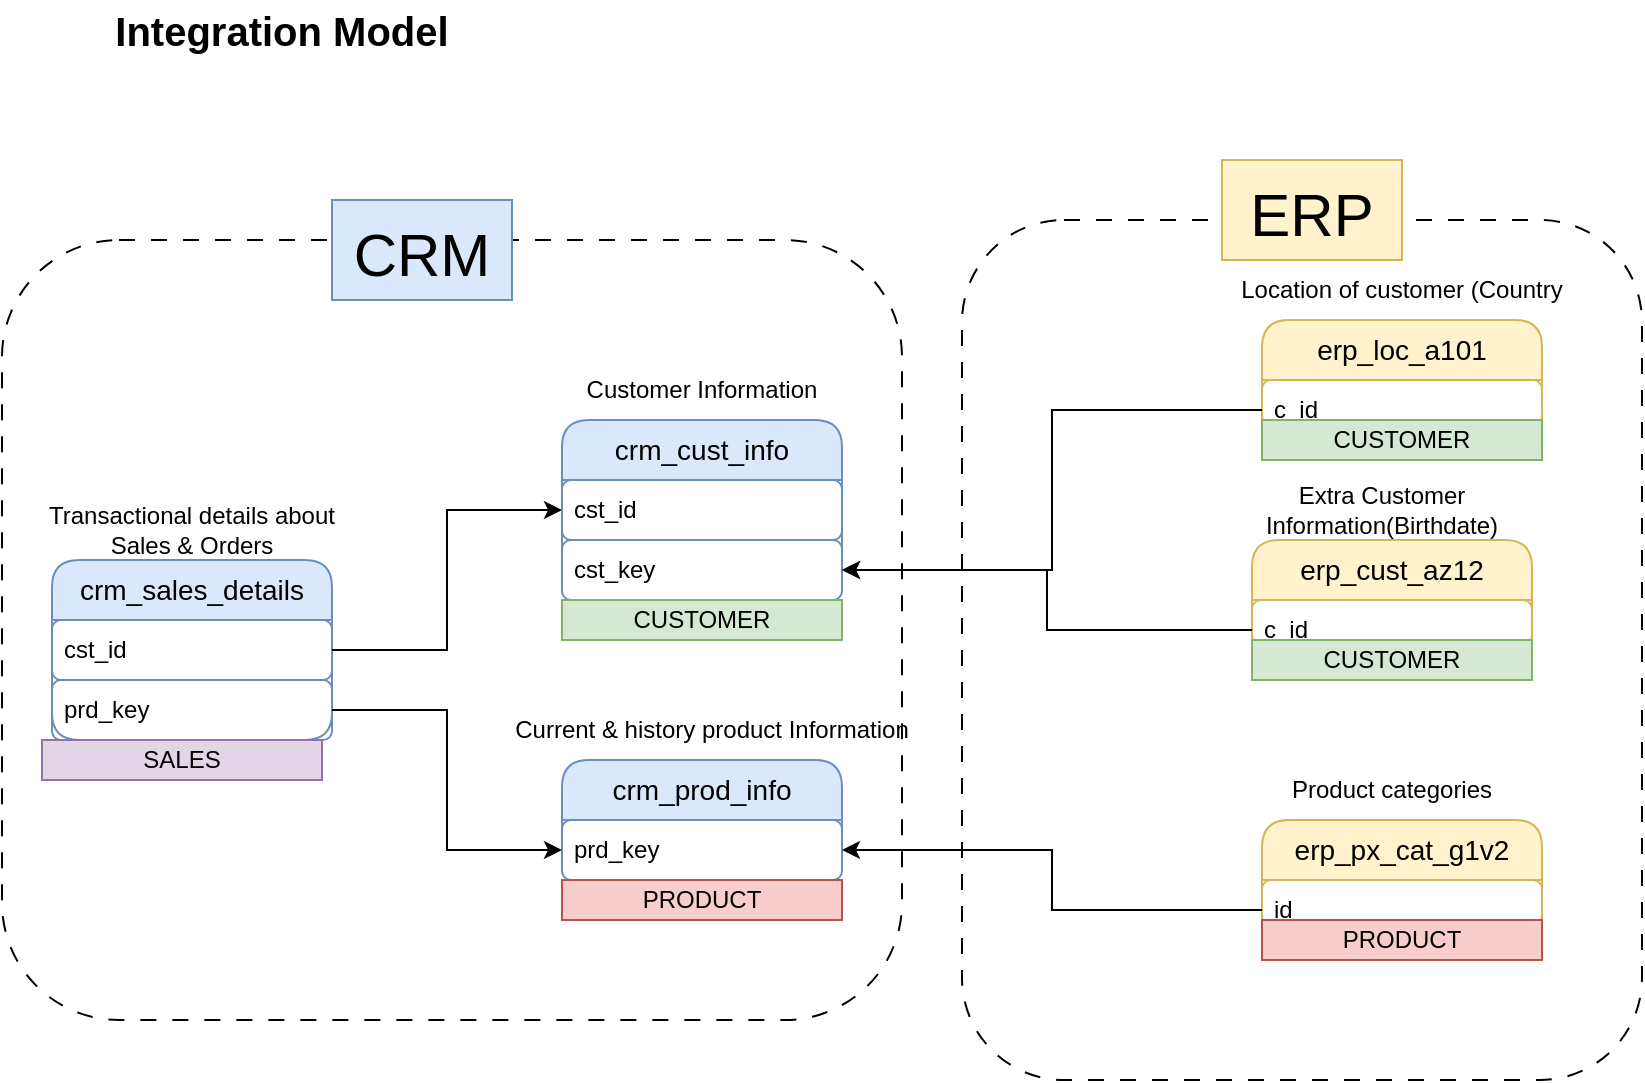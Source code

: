<mxfile version="27.0.9">
  <diagram name="Page-1" id="TMcRNsElJM2rpbJRsbFd">
    <mxGraphModel dx="786" dy="516" grid="1" gridSize="10" guides="1" tooltips="1" connect="1" arrows="1" fold="1" page="1" pageScale="1" pageWidth="850" pageHeight="1100" math="0" shadow="0">
      <root>
        <mxCell id="0" />
        <mxCell id="1" parent="0" />
        <mxCell id="hJUGiGXyyQgguyzbTfjI-1" value="&lt;font style=&quot;font-size: 14px;&quot;&gt;crm_cust_info&lt;/font&gt;" style="swimlane;fontStyle=0;childLayout=stackLayout;horizontal=1;startSize=30;horizontalStack=0;resizeParent=1;resizeParentMax=0;resizeLast=0;collapsible=1;marginBottom=0;whiteSpace=wrap;html=1;fillColor=#dae8fc;strokeColor=#6c8ebf;rounded=1;" parent="1" vertex="1">
          <mxGeometry x="290" y="280" width="140" height="90" as="geometry" />
        </mxCell>
        <mxCell id="hJUGiGXyyQgguyzbTfjI-2" value="cst_id" style="text;strokeColor=#6c8ebf;fillColor=default;align=left;verticalAlign=middle;spacingLeft=4;spacingRight=4;overflow=hidden;points=[[0,0.5],[1,0.5]];portConstraint=eastwest;rotatable=0;whiteSpace=wrap;html=1;rounded=1;" parent="hJUGiGXyyQgguyzbTfjI-1" vertex="1">
          <mxGeometry y="30" width="140" height="30" as="geometry" />
        </mxCell>
        <mxCell id="hJUGiGXyyQgguyzbTfjI-23" value="cst_key" style="text;strokeColor=#6c8ebf;fillColor=default;align=left;verticalAlign=middle;spacingLeft=4;spacingRight=4;overflow=hidden;points=[[0,0.5],[1,0.5]];portConstraint=eastwest;rotatable=0;whiteSpace=wrap;html=1;rounded=1;" parent="hJUGiGXyyQgguyzbTfjI-1" vertex="1">
          <mxGeometry y="60" width="140" height="30" as="geometry" />
        </mxCell>
        <mxCell id="hJUGiGXyyQgguyzbTfjI-5" value="Customer Information" style="text;html=1;align=center;verticalAlign=middle;whiteSpace=wrap;rounded=1;" parent="1" vertex="1">
          <mxGeometry x="300" y="250" width="120" height="30" as="geometry" />
        </mxCell>
        <mxCell id="hJUGiGXyyQgguyzbTfjI-6" value="&lt;font style=&quot;font-size: 14px;&quot;&gt;crm_prod_info&lt;/font&gt;" style="swimlane;fontStyle=0;childLayout=stackLayout;horizontal=1;startSize=30;horizontalStack=0;resizeParent=1;resizeParentMax=0;resizeLast=0;collapsible=1;marginBottom=0;whiteSpace=wrap;html=1;fillColor=#dae8fc;strokeColor=#6c8ebf;rounded=1;" parent="1" vertex="1">
          <mxGeometry x="290" y="450" width="140" height="60" as="geometry" />
        </mxCell>
        <mxCell id="hJUGiGXyyQgguyzbTfjI-7" value="prd_key" style="text;strokeColor=#6c8ebf;fillColor=default;align=left;verticalAlign=middle;spacingLeft=4;spacingRight=4;overflow=hidden;points=[[0,0.5],[1,0.5]];portConstraint=eastwest;rotatable=0;whiteSpace=wrap;html=1;rounded=1;" parent="hJUGiGXyyQgguyzbTfjI-6" vertex="1">
          <mxGeometry y="30" width="140" height="30" as="geometry" />
        </mxCell>
        <mxCell id="hJUGiGXyyQgguyzbTfjI-8" value="Current &amp;amp; history product Information" style="text;html=1;align=center;verticalAlign=middle;whiteSpace=wrap;rounded=0;" parent="1" vertex="1">
          <mxGeometry x="260" y="420" width="210" height="30" as="geometry" />
        </mxCell>
        <mxCell id="hJUGiGXyyQgguyzbTfjI-12" value="&lt;font style=&quot;font-size: 14px;&quot;&gt;crm_sales_details&lt;/font&gt;" style="swimlane;fontStyle=0;childLayout=stackLayout;horizontal=1;startSize=30;horizontalStack=0;resizeParent=1;resizeParentMax=0;resizeLast=0;collapsible=1;marginBottom=0;whiteSpace=wrap;html=1;fillColor=#dae8fc;strokeColor=#6c8ebf;rounded=1;" parent="1" vertex="1">
          <mxGeometry x="35" y="350" width="140" height="90" as="geometry" />
        </mxCell>
        <mxCell id="hJUGiGXyyQgguyzbTfjI-13" value="cst_id" style="text;strokeColor=#6c8ebf;fillColor=none;align=left;verticalAlign=middle;spacingLeft=4;spacingRight=4;overflow=hidden;points=[[0,0.5],[1,0.5]];portConstraint=eastwest;rotatable=0;whiteSpace=wrap;html=1;rounded=1;" parent="hJUGiGXyyQgguyzbTfjI-12" vertex="1">
          <mxGeometry y="30" width="140" height="30" as="geometry" />
        </mxCell>
        <mxCell id="hJUGiGXyyQgguyzbTfjI-17" value="prd_key" style="text;strokeColor=#6c8ebf;fillColor=none;align=left;verticalAlign=middle;spacingLeft=4;spacingRight=4;overflow=hidden;points=[[0,0.5],[1,0.5]];portConstraint=eastwest;rotatable=0;whiteSpace=wrap;html=1;rounded=1;" parent="hJUGiGXyyQgguyzbTfjI-12" vertex="1">
          <mxGeometry y="60" width="140" height="30" as="geometry" />
        </mxCell>
        <mxCell id="hJUGiGXyyQgguyzbTfjI-14" value="Transactional details about Sales &amp;amp; Orders" style="text;html=1;align=center;verticalAlign=middle;whiteSpace=wrap;rounded=0;" parent="1" vertex="1">
          <mxGeometry x="30" y="320" width="150" height="30" as="geometry" />
        </mxCell>
        <mxCell id="hJUGiGXyyQgguyzbTfjI-18" style="edgeStyle=orthogonalEdgeStyle;rounded=0;orthogonalLoop=1;jettySize=auto;html=1;entryX=0;entryY=0.5;entryDx=0;entryDy=0;" parent="1" source="hJUGiGXyyQgguyzbTfjI-13" target="hJUGiGXyyQgguyzbTfjI-2" edge="1">
          <mxGeometry relative="1" as="geometry" />
        </mxCell>
        <mxCell id="hJUGiGXyyQgguyzbTfjI-19" style="edgeStyle=orthogonalEdgeStyle;rounded=0;orthogonalLoop=1;jettySize=auto;html=1;entryX=0;entryY=0.75;entryDx=0;entryDy=0;" parent="1" source="hJUGiGXyyQgguyzbTfjI-17" target="hJUGiGXyyQgguyzbTfjI-6" edge="1">
          <mxGeometry relative="1" as="geometry" />
        </mxCell>
        <mxCell id="hJUGiGXyyQgguyzbTfjI-20" value="&lt;font style=&quot;font-size: 14px;&quot;&gt;erp_cust_az12&lt;/font&gt;" style="swimlane;fontStyle=0;childLayout=stackLayout;horizontal=1;startSize=30;horizontalStack=0;resizeParent=1;resizeParentMax=0;resizeLast=0;collapsible=1;marginBottom=0;whiteSpace=wrap;html=1;fillColor=#fff2cc;strokeColor=#d6b656;rounded=1;" parent="1" vertex="1">
          <mxGeometry x="635" y="340" width="140" height="60" as="geometry" />
        </mxCell>
        <mxCell id="hJUGiGXyyQgguyzbTfjI-21" value="c_id" style="text;strokeColor=#d6b656;fillColor=none;align=left;verticalAlign=middle;spacingLeft=4;spacingRight=4;overflow=hidden;points=[[0,0.5],[1,0.5]];portConstraint=eastwest;rotatable=0;whiteSpace=wrap;html=1;rounded=1;" parent="hJUGiGXyyQgguyzbTfjI-20" vertex="1">
          <mxGeometry y="30" width="140" height="30" as="geometry" />
        </mxCell>
        <mxCell id="hJUGiGXyyQgguyzbTfjI-22" value="Extra Customer Information(Birthdate)" style="text;html=1;align=center;verticalAlign=middle;whiteSpace=wrap;rounded=1;" parent="1" vertex="1">
          <mxGeometry x="615" y="310" width="170" height="30" as="geometry" />
        </mxCell>
        <mxCell id="hJUGiGXyyQgguyzbTfjI-32" value="&lt;font style=&quot;font-size: 14px;&quot;&gt;erp_loc_a101&lt;/font&gt;" style="swimlane;fontStyle=0;childLayout=stackLayout;horizontal=1;startSize=30;horizontalStack=0;resizeParent=1;resizeParentMax=0;resizeLast=0;collapsible=1;marginBottom=0;whiteSpace=wrap;html=1;fillColor=#fff2cc;strokeColor=#d6b656;rounded=1;" parent="1" vertex="1">
          <mxGeometry x="640" y="230" width="140" height="60" as="geometry" />
        </mxCell>
        <mxCell id="hJUGiGXyyQgguyzbTfjI-33" value="c_id" style="text;strokeColor=#d6b656;fillColor=none;align=left;verticalAlign=middle;spacingLeft=4;spacingRight=4;overflow=hidden;points=[[0,0.5],[1,0.5]];portConstraint=eastwest;rotatable=0;whiteSpace=wrap;html=1;rounded=1;" parent="hJUGiGXyyQgguyzbTfjI-32" vertex="1">
          <mxGeometry y="30" width="140" height="30" as="geometry" />
        </mxCell>
        <mxCell id="hJUGiGXyyQgguyzbTfjI-34" value="Location of customer (Country" style="text;html=1;align=center;verticalAlign=middle;whiteSpace=wrap;rounded=1;" parent="1" vertex="1">
          <mxGeometry x="625" y="200" width="170" height="30" as="geometry" />
        </mxCell>
        <mxCell id="hJUGiGXyyQgguyzbTfjI-35" style="edgeStyle=orthogonalEdgeStyle;rounded=0;orthogonalLoop=1;jettySize=auto;html=1;" parent="1" source="hJUGiGXyyQgguyzbTfjI-21" target="hJUGiGXyyQgguyzbTfjI-23" edge="1">
          <mxGeometry relative="1" as="geometry" />
        </mxCell>
        <mxCell id="hJUGiGXyyQgguyzbTfjI-37" style="edgeStyle=orthogonalEdgeStyle;rounded=0;orthogonalLoop=1;jettySize=auto;html=1;" parent="1" source="hJUGiGXyyQgguyzbTfjI-33" target="hJUGiGXyyQgguyzbTfjI-23" edge="1">
          <mxGeometry relative="1" as="geometry" />
        </mxCell>
        <mxCell id="hJUGiGXyyQgguyzbTfjI-38" value="&lt;span style=&quot;font-size: 14px;&quot;&gt;erp_px_cat_g1v2&lt;br&gt;&lt;/span&gt;" style="swimlane;fontStyle=0;childLayout=stackLayout;horizontal=1;startSize=30;horizontalStack=0;resizeParent=1;resizeParentMax=0;resizeLast=0;collapsible=1;marginBottom=0;whiteSpace=wrap;html=1;fillColor=#fff2cc;strokeColor=#d6b656;rounded=1;" parent="1" vertex="1">
          <mxGeometry x="640" y="480" width="140" height="60" as="geometry" />
        </mxCell>
        <mxCell id="hJUGiGXyyQgguyzbTfjI-39" value="id" style="text;strokeColor=#d6b656;fillColor=none;align=left;verticalAlign=middle;spacingLeft=4;spacingRight=4;overflow=hidden;points=[[0,0.5],[1,0.5]];portConstraint=eastwest;rotatable=0;whiteSpace=wrap;html=1;rounded=1;" parent="hJUGiGXyyQgguyzbTfjI-38" vertex="1">
          <mxGeometry y="30" width="140" height="30" as="geometry" />
        </mxCell>
        <mxCell id="hJUGiGXyyQgguyzbTfjI-40" value="Product categories" style="text;html=1;align=center;verticalAlign=middle;whiteSpace=wrap;rounded=1;" parent="1" vertex="1">
          <mxGeometry x="620" y="450" width="170" height="30" as="geometry" />
        </mxCell>
        <mxCell id="hJUGiGXyyQgguyzbTfjI-41" style="edgeStyle=orthogonalEdgeStyle;rounded=0;orthogonalLoop=1;jettySize=auto;html=1;" parent="1" source="hJUGiGXyyQgguyzbTfjI-39" target="hJUGiGXyyQgguyzbTfjI-7" edge="1">
          <mxGeometry relative="1" as="geometry" />
        </mxCell>
        <mxCell id="hJUGiGXyyQgguyzbTfjI-42" value="" style="rounded=1;whiteSpace=wrap;html=1;fillColor=none;dashed=1;dashPattern=8 8;" parent="1" vertex="1">
          <mxGeometry x="10" y="190" width="450" height="390" as="geometry" />
        </mxCell>
        <mxCell id="hJUGiGXyyQgguyzbTfjI-43" value="&lt;font style=&quot;font-size: 30px;&quot;&gt;CRM&lt;/font&gt;" style="text;html=1;align=center;verticalAlign=middle;whiteSpace=wrap;rounded=0;fillColor=#dae8fc;strokeColor=#6c8ebf;fontSize=36;" parent="1" vertex="1">
          <mxGeometry x="175" y="170" width="90" height="50" as="geometry" />
        </mxCell>
        <mxCell id="hJUGiGXyyQgguyzbTfjI-44" value="" style="rounded=1;whiteSpace=wrap;html=1;fillColor=none;dashed=1;dashPattern=8 8;" parent="1" vertex="1">
          <mxGeometry x="490" y="180" width="340" height="430" as="geometry" />
        </mxCell>
        <mxCell id="hJUGiGXyyQgguyzbTfjI-45" value="&lt;font style=&quot;font-size: 30px;&quot;&gt;ERP&lt;/font&gt;" style="text;html=1;align=center;verticalAlign=middle;whiteSpace=wrap;rounded=0;fillColor=#fff2cc;strokeColor=#d6b656;fontSize=36;" parent="1" vertex="1">
          <mxGeometry x="620" y="150" width="90" height="50" as="geometry" />
        </mxCell>
        <mxCell id="DS-rDsWV9kbQt7AbAego-1" value="Integration Model" style="text;html=1;align=center;verticalAlign=middle;whiteSpace=wrap;rounded=0;fontSize=20;fontStyle=1" parent="1" vertex="1">
          <mxGeometry x="60" y="70" width="180" height="30" as="geometry" />
        </mxCell>
        <mxCell id="U5tSU9DlbOjA7rOD32kP-1" value="PRODUCT" style="text;html=1;strokeColor=#b85450;fillColor=#f8cecc;align=center;verticalAlign=middle;whiteSpace=wrap;overflow=hidden;" vertex="1" parent="1">
          <mxGeometry x="290" y="510" width="140" height="20" as="geometry" />
        </mxCell>
        <mxCell id="U5tSU9DlbOjA7rOD32kP-2" value="PRODUCT" style="text;html=1;strokeColor=#b85450;fillColor=#f8cecc;align=center;verticalAlign=middle;whiteSpace=wrap;overflow=hidden;" vertex="1" parent="1">
          <mxGeometry x="640" y="530" width="140" height="20" as="geometry" />
        </mxCell>
        <mxCell id="U5tSU9DlbOjA7rOD32kP-3" value="CUSTOMER" style="text;html=1;strokeColor=#82b366;fillColor=#d5e8d4;align=center;verticalAlign=middle;whiteSpace=wrap;overflow=hidden;" vertex="1" parent="1">
          <mxGeometry x="290" y="370" width="140" height="20" as="geometry" />
        </mxCell>
        <mxCell id="U5tSU9DlbOjA7rOD32kP-4" value="CUSTOMER" style="text;html=1;strokeColor=#82b366;fillColor=#d5e8d4;align=center;verticalAlign=middle;whiteSpace=wrap;overflow=hidden;" vertex="1" parent="1">
          <mxGeometry x="640" y="280" width="140" height="20" as="geometry" />
        </mxCell>
        <mxCell id="U5tSU9DlbOjA7rOD32kP-5" value="CUSTOMER" style="text;html=1;strokeColor=#82b366;fillColor=#d5e8d4;align=center;verticalAlign=middle;whiteSpace=wrap;overflow=hidden;" vertex="1" parent="1">
          <mxGeometry x="635" y="390" width="140" height="20" as="geometry" />
        </mxCell>
        <mxCell id="U5tSU9DlbOjA7rOD32kP-6" value="SALES" style="text;html=1;strokeColor=#9673a6;fillColor=#e1d5e7;align=center;verticalAlign=middle;whiteSpace=wrap;overflow=hidden;" vertex="1" parent="1">
          <mxGeometry x="30" y="440" width="140" height="20" as="geometry" />
        </mxCell>
      </root>
    </mxGraphModel>
  </diagram>
</mxfile>
